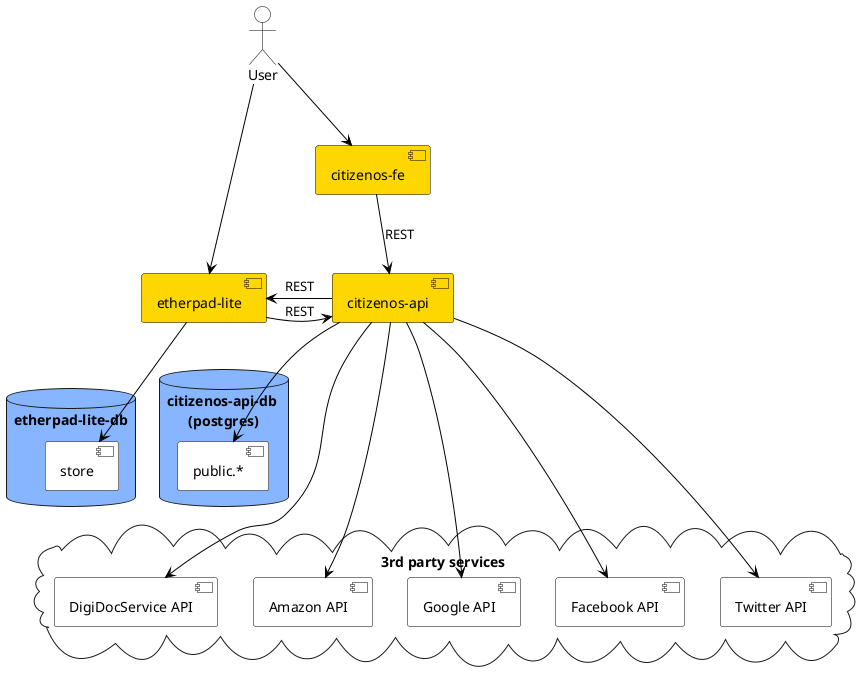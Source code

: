 @startuml
scale max 1024 width

skinparam component {
  BorderColor black
  BackgroundColor gold
  ArrowColor black
}

skinparam actor {
  BorderColor black
  BackgroundColor white
}

skinparam database {
  BackgroundColor 87B5FF
}

actor User

database "citizenos-api-db \n(postgres)" {
   ["public.*"] #white
}

database "etherpad-lite-db" {
   ["store"] #white
}

cloud "3rd party services" {
   ["DigiDocService API"] #white
   ["Amazon API"] #white
   ["Google API"] #white
   ["Facebook API"] #white
   ["Twitter API"] #white
}

User-down->[citizenos-fe]
User-down->[etherpad-lite]
[citizenos-fe]-down->[citizenos-api]: REST
[citizenos-api]-left->[etherpad-lite]: REST
[citizenos-api]-down->["public.*"]
[citizenos-api]--->["DigiDocService API"]
[citizenos-api]--->["Twitter API"]
[citizenos-api]--->["Facebook API"]
[citizenos-api]--->["Amazon API"]
[citizenos-api]--->["Google API"]
[etherpad-lite]-right->[citizenos-api]: REST
[etherpad-lite]-down->["store"]
@enduml